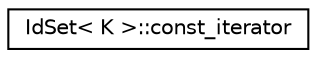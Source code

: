 digraph "Graphical Class Hierarchy"
{
 // LATEX_PDF_SIZE
  edge [fontname="Helvetica",fontsize="10",labelfontname="Helvetica",labelfontsize="10"];
  node [fontname="Helvetica",fontsize="10",shape=record];
  rankdir="LR";
  Node0 [label="IdSet\< K \>::const_iterator",height=0.2,width=0.4,color="black", fillcolor="white", style="filled",URL="$classoperations__research_1_1math__opt_1_1_id_set_1_1const__iterator.html",tooltip=" "];
}
